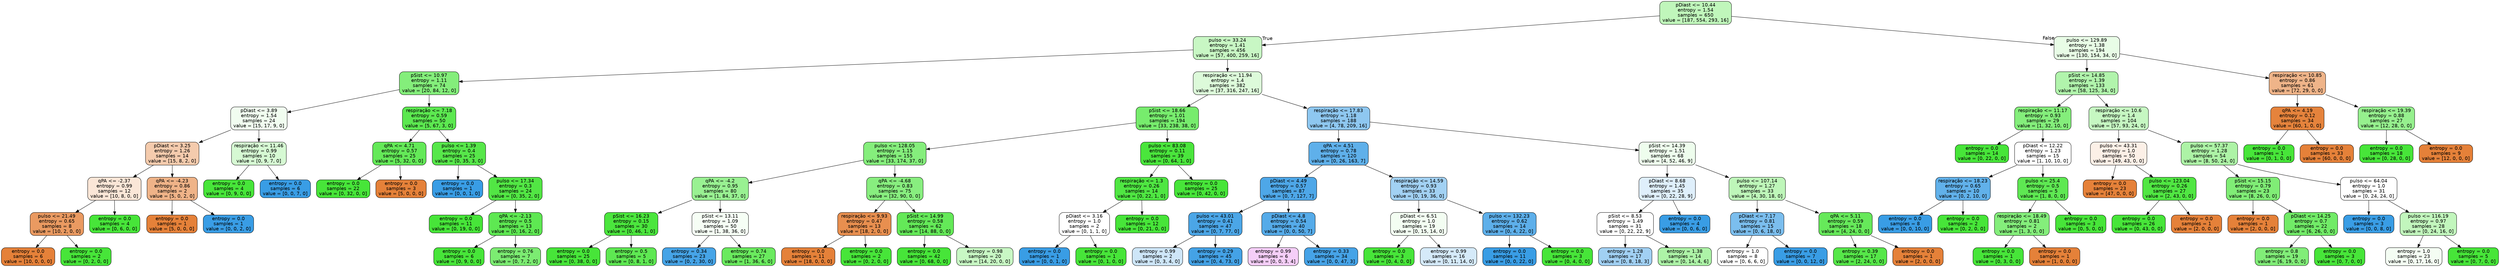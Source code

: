 digraph Tree {
node [shape=box, style="filled, rounded", color="black", fontname="helvetica"] ;
edge [fontname="helvetica"] ;
0 [label="pDiast <= 10.44\nentropy = 1.54\nsamples = 650\nvalue = [187, 554, 293, 16]", fillcolor="#c0f6bb"] ;
1 [label="pulso <= 33.24\nentropy = 1.41\nsamples = 456\nvalue = [57, 400, 259, 16]", fillcolor="#c8f7c4"] ;
0 -> 1 [labeldistance=2.5, labelangle=45, headlabel="True"] ;
2 [label="pSist <= 10.97\nentropy = 1.11\nsamples = 74\nvalue = [20, 84, 12, 0]", fillcolor="#84ee7b"] ;
1 -> 2 ;
3 [label="pDiast <= 3.89\nentropy = 1.54\nsamples = 24\nvalue = [15, 17, 9, 0]", fillcolor="#f1fdf0"] ;
2 -> 3 ;
4 [label="pDiast <= 3.25\nentropy = 1.26\nsamples = 14\nvalue = [15, 8, 2, 0]", fillcolor="#f4cbad"] ;
3 -> 4 ;
5 [label="qPA <= -2.37\nentropy = 0.99\nsamples = 12\nvalue = [10, 8, 0, 0]", fillcolor="#fae6d7"] ;
4 -> 5 ;
6 [label="pulso <= 21.49\nentropy = 0.65\nsamples = 8\nvalue = [10, 2, 0, 0]", fillcolor="#ea9a61"] ;
5 -> 6 ;
7 [label="entropy = 0.0\nsamples = 6\nvalue = [10, 0, 0, 0]", fillcolor="#e58139"] ;
6 -> 7 ;
8 [label="entropy = 0.0\nsamples = 2\nvalue = [0, 2, 0, 0]", fillcolor="#47e539"] ;
6 -> 8 ;
9 [label="entropy = 0.0\nsamples = 4\nvalue = [0, 6, 0, 0]", fillcolor="#47e539"] ;
5 -> 9 ;
10 [label="qPA <= -4.23\nentropy = 0.86\nsamples = 2\nvalue = [5, 0, 2, 0]", fillcolor="#efb388"] ;
4 -> 10 ;
11 [label="entropy = 0.0\nsamples = 1\nvalue = [5, 0, 0, 0]", fillcolor="#e58139"] ;
10 -> 11 ;
12 [label="entropy = 0.0\nsamples = 1\nvalue = [0, 0, 2, 0]", fillcolor="#399de5"] ;
10 -> 12 ;
13 [label="respiração <= 11.46\nentropy = 0.99\nsamples = 10\nvalue = [0, 9, 7, 0]", fillcolor="#d6f9d3"] ;
3 -> 13 ;
14 [label="entropy = 0.0\nsamples = 4\nvalue = [0, 9, 0, 0]", fillcolor="#47e539"] ;
13 -> 14 ;
15 [label="entropy = 0.0\nsamples = 6\nvalue = [0, 0, 7, 0]", fillcolor="#399de5"] ;
13 -> 15 ;
16 [label="respiração <= 7.18\nentropy = 0.59\nsamples = 50\nvalue = [5, 67, 3, 0]", fillcolor="#5ce850"] ;
2 -> 16 ;
17 [label="qPA <= 4.71\nentropy = 0.57\nsamples = 25\nvalue = [5, 32, 0, 0]", fillcolor="#64e958"] ;
16 -> 17 ;
18 [label="entropy = 0.0\nsamples = 22\nvalue = [0, 32, 0, 0]", fillcolor="#47e539"] ;
17 -> 18 ;
19 [label="entropy = 0.0\nsamples = 3\nvalue = [5, 0, 0, 0]", fillcolor="#e58139"] ;
17 -> 19 ;
20 [label="pulso <= 1.39\nentropy = 0.4\nsamples = 25\nvalue = [0, 35, 3, 0]", fillcolor="#57e74a"] ;
16 -> 20 ;
21 [label="entropy = 0.0\nsamples = 1\nvalue = [0, 0, 1, 0]", fillcolor="#399de5"] ;
20 -> 21 ;
22 [label="pulso <= 17.34\nentropy = 0.3\nsamples = 24\nvalue = [0, 35, 2, 0]", fillcolor="#52e644"] ;
20 -> 22 ;
23 [label="entropy = 0.0\nsamples = 11\nvalue = [0, 19, 0, 0]", fillcolor="#47e539"] ;
22 -> 23 ;
24 [label="qPA <= -2.13\nentropy = 0.5\nsamples = 13\nvalue = [0, 16, 2, 0]", fillcolor="#5ee852"] ;
22 -> 24 ;
25 [label="entropy = 0.0\nsamples = 6\nvalue = [0, 9, 0, 0]", fillcolor="#47e539"] ;
24 -> 25 ;
26 [label="entropy = 0.76\nsamples = 7\nvalue = [0, 7, 2, 0]", fillcolor="#7cec72"] ;
24 -> 26 ;
27 [label="respiração <= 11.94\nentropy = 1.4\nsamples = 382\nvalue = [37, 316, 247, 16]", fillcolor="#ddfada"] ;
1 -> 27 ;
28 [label="pSist <= 18.66\nentropy = 1.01\nsamples = 194\nvalue = [33, 238, 38, 0]", fillcolor="#77ec6d"] ;
27 -> 28 ;
29 [label="pulso <= 128.05\nentropy = 1.15\nsamples = 155\nvalue = [33, 174, 37, 0]", fillcolor="#85ee7c"] ;
28 -> 29 ;
30 [label="qPA <= -4.2\nentropy = 0.95\nsamples = 80\nvalue = [1, 84, 37, 0]", fillcolor="#99f192"] ;
29 -> 30 ;
31 [label="pSist <= 16.23\nentropy = 0.15\nsamples = 30\nvalue = [0, 46, 1, 0]", fillcolor="#4be63d"] ;
30 -> 31 ;
32 [label="entropy = 0.0\nsamples = 25\nvalue = [0, 38, 0, 0]", fillcolor="#47e539"] ;
31 -> 32 ;
33 [label="entropy = 0.5\nsamples = 5\nvalue = [0, 8, 1, 0]", fillcolor="#5ee852"] ;
31 -> 33 ;
34 [label="pSist <= 13.11\nentropy = 1.09\nsamples = 50\nvalue = [1, 38, 36, 0]", fillcolor="#f6fef5"] ;
30 -> 34 ;
35 [label="entropy = 0.34\nsamples = 23\nvalue = [0, 2, 30, 0]", fillcolor="#46a4e7"] ;
34 -> 35 ;
36 [label="entropy = 0.74\nsamples = 27\nvalue = [1, 36, 6, 0]", fillcolor="#6aea5e"] ;
34 -> 36 ;
37 [label="qPA <= -4.68\nentropy = 0.83\nsamples = 75\nvalue = [32, 90, 0, 0]", fillcolor="#88ee7f"] ;
29 -> 37 ;
38 [label="respiração <= 9.93\nentropy = 0.47\nsamples = 13\nvalue = [18, 2, 0, 0]", fillcolor="#e88f4f"] ;
37 -> 38 ;
39 [label="entropy = 0.0\nsamples = 11\nvalue = [18, 0, 0, 0]", fillcolor="#e58139"] ;
38 -> 39 ;
40 [label="entropy = 0.0\nsamples = 2\nvalue = [0, 2, 0, 0]", fillcolor="#47e539"] ;
38 -> 40 ;
41 [label="pSist <= 14.99\nentropy = 0.58\nsamples = 62\nvalue = [14, 88, 0, 0]", fillcolor="#64e958"] ;
37 -> 41 ;
42 [label="entropy = 0.0\nsamples = 42\nvalue = [0, 68, 0, 0]", fillcolor="#47e539"] ;
41 -> 42 ;
43 [label="entropy = 0.98\nsamples = 20\nvalue = [14, 20, 0, 0]", fillcolor="#c8f7c4"] ;
41 -> 43 ;
44 [label="pulso <= 83.08\nentropy = 0.11\nsamples = 39\nvalue = [0, 64, 1, 0]", fillcolor="#4ae53c"] ;
28 -> 44 ;
45 [label="respiração <= 1.3\nentropy = 0.26\nsamples = 14\nvalue = [0, 22, 1, 0]", fillcolor="#4fe642"] ;
44 -> 45 ;
46 [label="pDiast <= 3.16\nentropy = 1.0\nsamples = 2\nvalue = [0, 1, 1, 0]", fillcolor="#ffffff"] ;
45 -> 46 ;
47 [label="entropy = 0.0\nsamples = 1\nvalue = [0, 0, 1, 0]", fillcolor="#399de5"] ;
46 -> 47 ;
48 [label="entropy = 0.0\nsamples = 1\nvalue = [0, 1, 0, 0]", fillcolor="#47e539"] ;
46 -> 48 ;
49 [label="entropy = 0.0\nsamples = 12\nvalue = [0, 21, 0, 0]", fillcolor="#47e539"] ;
45 -> 49 ;
50 [label="entropy = 0.0\nsamples = 25\nvalue = [0, 42, 0, 0]", fillcolor="#47e539"] ;
44 -> 50 ;
51 [label="respiração <= 17.83\nentropy = 1.18\nsamples = 188\nvalue = [4, 78, 209, 16]", fillcolor="#8ec7f0"] ;
27 -> 51 ;
52 [label="qPA <= 4.51\nentropy = 0.78\nsamples = 120\nvalue = [0, 26, 163, 7]", fillcolor="#5fb0ea"] ;
51 -> 52 ;
53 [label="pDiast <= 4.49\nentropy = 0.57\nsamples = 87\nvalue = [0, 7, 127, 7]", fillcolor="#4ea7e8"] ;
52 -> 53 ;
54 [label="pulso <= 43.01\nentropy = 0.41\nsamples = 47\nvalue = [0, 7, 77, 0]", fillcolor="#4ba6e7"] ;
53 -> 54 ;
55 [label="entropy = 0.99\nsamples = 2\nvalue = [0, 3, 4, 0]", fillcolor="#cee6f8"] ;
54 -> 55 ;
56 [label="entropy = 0.29\nsamples = 45\nvalue = [0, 4, 73, 0]", fillcolor="#44a2e6"] ;
54 -> 56 ;
57 [label="pDiast <= 4.8\nentropy = 0.54\nsamples = 40\nvalue = [0, 0, 50, 7]", fillcolor="#55abe9"] ;
53 -> 57 ;
58 [label="entropy = 0.99\nsamples = 6\nvalue = [0, 0, 3, 4]", fillcolor="#f5cef8"] ;
57 -> 58 ;
59 [label="entropy = 0.33\nsamples = 34\nvalue = [0, 0, 47, 3]", fillcolor="#46a3e7"] ;
57 -> 59 ;
60 [label="respiração <= 14.59\nentropy = 0.93\nsamples = 33\nvalue = [0, 19, 36, 0]", fillcolor="#a2d1f3"] ;
52 -> 60 ;
61 [label="pDiast <= 6.51\nentropy = 1.0\nsamples = 19\nvalue = [0, 15, 14, 0]", fillcolor="#f3fdf2"] ;
60 -> 61 ;
62 [label="entropy = 0.0\nsamples = 3\nvalue = [0, 4, 0, 0]", fillcolor="#47e539"] ;
61 -> 62 ;
63 [label="entropy = 0.99\nsamples = 16\nvalue = [0, 11, 14, 0]", fillcolor="#d5eaf9"] ;
61 -> 63 ;
64 [label="pulso <= 132.23\nentropy = 0.62\nsamples = 14\nvalue = [0, 4, 22, 0]", fillcolor="#5dafea"] ;
60 -> 64 ;
65 [label="entropy = 0.0\nsamples = 11\nvalue = [0, 0, 22, 0]", fillcolor="#399de5"] ;
64 -> 65 ;
66 [label="entropy = 0.0\nsamples = 3\nvalue = [0, 4, 0, 0]", fillcolor="#47e539"] ;
64 -> 66 ;
67 [label="pSist <= 14.39\nentropy = 1.51\nsamples = 68\nvalue = [4, 52, 46, 9]", fillcolor="#eefded"] ;
51 -> 67 ;
68 [label="pDiast <= 8.68\nentropy = 1.45\nsamples = 35\nvalue = [0, 22, 28, 9]", fillcolor="#dfeffb"] ;
67 -> 68 ;
69 [label="pSist <= 8.53\nentropy = 1.49\nsamples = 31\nvalue = [0, 22, 22, 9]", fillcolor="#ffffff"] ;
68 -> 69 ;
70 [label="entropy = 1.28\nsamples = 17\nvalue = [0, 8, 18, 3]", fillcolor="#a1d0f3"] ;
69 -> 70 ;
71 [label="entropy = 1.38\nsamples = 14\nvalue = [0, 14, 4, 6]", fillcolor="#adf3a7"] ;
69 -> 71 ;
72 [label="entropy = 0.0\nsamples = 4\nvalue = [0, 0, 6, 0]", fillcolor="#399de5"] ;
68 -> 72 ;
73 [label="pulso <= 107.14\nentropy = 1.27\nsamples = 33\nvalue = [4, 30, 18, 0]", fillcolor="#bef6b9"] ;
67 -> 73 ;
74 [label="pDiast <= 7.17\nentropy = 0.81\nsamples = 15\nvalue = [0, 6, 18, 0]", fillcolor="#7bbeee"] ;
73 -> 74 ;
75 [label="entropy = 1.0\nsamples = 8\nvalue = [0, 6, 6, 0]", fillcolor="#ffffff"] ;
74 -> 75 ;
76 [label="entropy = 0.0\nsamples = 7\nvalue = [0, 0, 12, 0]", fillcolor="#399de5"] ;
74 -> 76 ;
77 [label="qPA <= 5.11\nentropy = 0.59\nsamples = 18\nvalue = [4, 24, 0, 0]", fillcolor="#66e95a"] ;
73 -> 77 ;
78 [label="entropy = 0.39\nsamples = 17\nvalue = [2, 24, 0, 0]", fillcolor="#56e749"] ;
77 -> 78 ;
79 [label="entropy = 0.0\nsamples = 1\nvalue = [2, 0, 0, 0]", fillcolor="#e58139"] ;
77 -> 79 ;
80 [label="pulso <= 129.89\nentropy = 1.38\nsamples = 194\nvalue = [130, 154, 34, 0]", fillcolor="#e8fce6"] ;
0 -> 80 [labeldistance=2.5, labelangle=-45, headlabel="False"] ;
81 [label="pSist <= 14.85\nentropy = 1.39\nsamples = 133\nvalue = [58, 125, 34, 0]", fillcolor="#b1f4ac"] ;
80 -> 81 ;
82 [label="respiração <= 11.17\nentropy = 0.93\nsamples = 29\nvalue = [1, 32, 10, 0]", fillcolor="#84ee7b"] ;
81 -> 82 ;
83 [label="entropy = 0.0\nsamples = 14\nvalue = [0, 22, 0, 0]", fillcolor="#47e539"] ;
82 -> 83 ;
84 [label="pDiast <= 12.22\nentropy = 1.23\nsamples = 15\nvalue = [1, 10, 10, 0]", fillcolor="#ffffff"] ;
82 -> 84 ;
85 [label="respiração <= 18.23\nentropy = 0.65\nsamples = 10\nvalue = [0, 2, 10, 0]", fillcolor="#61b1ea"] ;
84 -> 85 ;
86 [label="entropy = 0.0\nsamples = 8\nvalue = [0, 0, 10, 0]", fillcolor="#399de5"] ;
85 -> 86 ;
87 [label="entropy = 0.0\nsamples = 2\nvalue = [0, 2, 0, 0]", fillcolor="#47e539"] ;
85 -> 87 ;
88 [label="pulso <= 25.4\nentropy = 0.5\nsamples = 5\nvalue = [1, 8, 0, 0]", fillcolor="#5ee852"] ;
84 -> 88 ;
89 [label="respiração <= 18.49\nentropy = 0.81\nsamples = 2\nvalue = [1, 3, 0, 0]", fillcolor="#84ee7b"] ;
88 -> 89 ;
90 [label="entropy = 0.0\nsamples = 1\nvalue = [0, 3, 0, 0]", fillcolor="#47e539"] ;
89 -> 90 ;
91 [label="entropy = 0.0\nsamples = 1\nvalue = [1, 0, 0, 0]", fillcolor="#e58139"] ;
89 -> 91 ;
92 [label="entropy = 0.0\nsamples = 3\nvalue = [0, 5, 0, 0]", fillcolor="#47e539"] ;
88 -> 92 ;
93 [label="respiração <= 10.6\nentropy = 1.4\nsamples = 104\nvalue = [57, 93, 24, 0]", fillcolor="#c6f7c2"] ;
81 -> 93 ;
94 [label="pulso <= 43.31\nentropy = 1.0\nsamples = 50\nvalue = [49, 43, 0, 0]", fillcolor="#fcf0e7"] ;
93 -> 94 ;
95 [label="entropy = 0.0\nsamples = 23\nvalue = [47, 0, 0, 0]", fillcolor="#e58139"] ;
94 -> 95 ;
96 [label="pulso <= 123.04\nentropy = 0.26\nsamples = 27\nvalue = [2, 43, 0, 0]", fillcolor="#50e642"] ;
94 -> 96 ;
97 [label="entropy = 0.0\nsamples = 26\nvalue = [0, 43, 0, 0]", fillcolor="#47e539"] ;
96 -> 97 ;
98 [label="entropy = 0.0\nsamples = 1\nvalue = [2, 0, 0, 0]", fillcolor="#e58139"] ;
96 -> 98 ;
99 [label="pulso <= 57.37\nentropy = 1.28\nsamples = 54\nvalue = [8, 50, 24, 0]", fillcolor="#adf3a6"] ;
93 -> 99 ;
100 [label="pSist <= 15.15\nentropy = 0.79\nsamples = 23\nvalue = [8, 26, 0, 0]", fillcolor="#80ed76"] ;
99 -> 100 ;
101 [label="entropy = 0.0\nsamples = 1\nvalue = [2, 0, 0, 0]", fillcolor="#e58139"] ;
100 -> 101 ;
102 [label="pDiast <= 14.25\nentropy = 0.7\nsamples = 22\nvalue = [6, 26, 0, 0]", fillcolor="#71eb67"] ;
100 -> 102 ;
103 [label="entropy = 0.8\nsamples = 19\nvalue = [6, 19, 0, 0]", fillcolor="#81ed78"] ;
102 -> 103 ;
104 [label="entropy = 0.0\nsamples = 3\nvalue = [0, 7, 0, 0]", fillcolor="#47e539"] ;
102 -> 104 ;
105 [label="pulso <= 64.04\nentropy = 1.0\nsamples = 31\nvalue = [0, 24, 24, 0]", fillcolor="#ffffff"] ;
99 -> 105 ;
106 [label="entropy = 0.0\nsamples = 3\nvalue = [0, 0, 8, 0]", fillcolor="#399de5"] ;
105 -> 106 ;
107 [label="pulso <= 116.19\nentropy = 0.97\nsamples = 28\nvalue = [0, 24, 16, 0]", fillcolor="#c2f6bd"] ;
105 -> 107 ;
108 [label="entropy = 1.0\nsamples = 23\nvalue = [0, 17, 16, 0]", fillcolor="#f4fdf3"] ;
107 -> 108 ;
109 [label="entropy = 0.0\nsamples = 5\nvalue = [0, 7, 0, 0]", fillcolor="#47e539"] ;
107 -> 109 ;
110 [label="respiração <= 10.85\nentropy = 0.86\nsamples = 61\nvalue = [72, 29, 0, 0]", fillcolor="#efb489"] ;
80 -> 110 ;
111 [label="qPA <= 4.19\nentropy = 0.12\nsamples = 34\nvalue = [60, 1, 0, 0]", fillcolor="#e5833c"] ;
110 -> 111 ;
112 [label="entropy = 0.0\nsamples = 1\nvalue = [0, 1, 0, 0]", fillcolor="#47e539"] ;
111 -> 112 ;
113 [label="entropy = 0.0\nsamples = 33\nvalue = [60, 0, 0, 0]", fillcolor="#e58139"] ;
111 -> 113 ;
114 [label="respiração <= 19.39\nentropy = 0.88\nsamples = 27\nvalue = [12, 28, 0, 0]", fillcolor="#96f08e"] ;
110 -> 114 ;
115 [label="entropy = 0.0\nsamples = 18\nvalue = [0, 28, 0, 0]", fillcolor="#47e539"] ;
114 -> 115 ;
116 [label="entropy = 0.0\nsamples = 9\nvalue = [12, 0, 0, 0]", fillcolor="#e58139"] ;
114 -> 116 ;
}